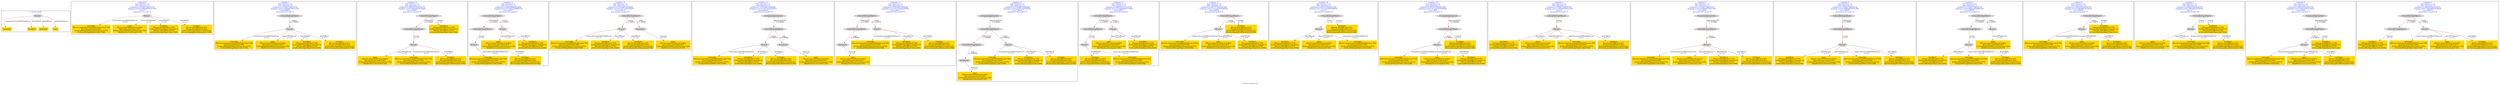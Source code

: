 digraph n0 {
fontcolor="blue"
remincross="true"
label="s03-ima-artists.xml"
subgraph cluster_0 {
label="1-correct model"
n2[style="filled",color="white",fillcolor="lightgray",label="Person1"];
n3[shape="plaintext",style="filled",fillcolor="gold",label="nationality"];
n4[shape="plaintext",style="filled",fillcolor="gold",label="birthDate"];
n5[shape="plaintext",style="filled",fillcolor="gold",label="deathDate"];
n6[shape="plaintext",style="filled",fillcolor="gold",label="name"];
}
subgraph cluster_1 {
label="candidate 0\nlink coherence:1.0\nnode coherence:1.0\nconfidence:0.5105017386535702\nmapping score:0.6285005795511901\ncost:4.0\n-precision:1.0-recall:1.0"
n8[style="filled",color="white",fillcolor="lightgray",label="Person1"];
n9[shape="plaintext",style="filled",fillcolor="gold",label="nationality\n[Person,countryAssociatedWithThePerson,0.785]\n[Concept,prefLabel,0.095]\n[CulturalHeritageObject,provenance,0.073]\n[CulturalHeritageObject,title,0.048]"];
n10[shape="plaintext",style="filled",fillcolor="gold",label="name\n[Person,nameOfThePerson,0.442]\n[Document,classLink,0.297]\n[CulturalHeritageObject,provenance,0.156]\n[WebResource,classLink,0.105]"];
n11[shape="plaintext",style="filled",fillcolor="gold",label="deathDate\n[Person,dateOfDeath,0.379]\n[CulturalHeritageObject,created,0.3]\n[Person,dateOfBirth,0.272]\n[CulturalHeritageObject,title,0.049]"];
n12[shape="plaintext",style="filled",fillcolor="gold",label="birthDate\n[Person,dateOfBirth,0.437]\n[Person,dateOfDeath,0.267]\n[CulturalHeritageObject,created,0.25]\n[Person,biographicalInformation,0.046]"];
}
subgraph cluster_2 {
label="candidate 1\nlink coherence:1.0\nnode coherence:1.0\nconfidence:0.5105017386535702\nmapping score:0.6285005795511901\ncost:4.99978\n-precision:0.8-recall:1.0"
n14[style="filled",color="white",fillcolor="lightgray",label="CulturalHeritageObject1"];
n15[style="filled",color="white",fillcolor="lightgray",label="Person1"];
n16[shape="plaintext",style="filled",fillcolor="gold",label="nationality\n[Person,countryAssociatedWithThePerson,0.785]\n[Concept,prefLabel,0.095]\n[CulturalHeritageObject,provenance,0.073]\n[CulturalHeritageObject,title,0.048]"];
n17[shape="plaintext",style="filled",fillcolor="gold",label="name\n[Person,nameOfThePerson,0.442]\n[Document,classLink,0.297]\n[CulturalHeritageObject,provenance,0.156]\n[WebResource,classLink,0.105]"];
n18[shape="plaintext",style="filled",fillcolor="gold",label="deathDate\n[Person,dateOfDeath,0.379]\n[CulturalHeritageObject,created,0.3]\n[Person,dateOfBirth,0.272]\n[CulturalHeritageObject,title,0.049]"];
n19[shape="plaintext",style="filled",fillcolor="gold",label="birthDate\n[Person,dateOfBirth,0.437]\n[Person,dateOfDeath,0.267]\n[CulturalHeritageObject,created,0.25]\n[Person,biographicalInformation,0.046]"];
}
subgraph cluster_3 {
label="candidate 10\nlink coherence:1.0\nnode coherence:1.0\nconfidence:0.49091972418524793\nmapping score:0.580306574728416\ncost:5.99997\n-precision:0.5-recall:0.75"
n21[style="filled",color="white",fillcolor="lightgray",label="CulturalHeritageObject1"];
n22[style="filled",color="white",fillcolor="lightgray",label="CulturalHeritageObject2"];
n23[style="filled",color="white",fillcolor="lightgray",label="Person2"];
n24[shape="plaintext",style="filled",fillcolor="gold",label="name\n[Person,nameOfThePerson,0.442]\n[Document,classLink,0.297]\n[CulturalHeritageObject,provenance,0.156]\n[WebResource,classLink,0.105]"];
n25[shape="plaintext",style="filled",fillcolor="gold",label="nationality\n[Person,countryAssociatedWithThePerson,0.785]\n[Concept,prefLabel,0.095]\n[CulturalHeritageObject,provenance,0.073]\n[CulturalHeritageObject,title,0.048]"];
n26[shape="plaintext",style="filled",fillcolor="gold",label="birthDate\n[Person,dateOfBirth,0.437]\n[Person,dateOfDeath,0.267]\n[CulturalHeritageObject,created,0.25]\n[Person,biographicalInformation,0.046]"];
n27[shape="plaintext",style="filled",fillcolor="gold",label="deathDate\n[Person,dateOfDeath,0.379]\n[CulturalHeritageObject,created,0.3]\n[Person,dateOfBirth,0.272]\n[CulturalHeritageObject,title,0.049]"];
}
subgraph cluster_4 {
label="candidate 11\nlink coherence:1.0\nnode coherence:1.0\nconfidence:0.48397398684823856\nmapping score:0.5779913289494129\ncost:6.99975\n-precision:0.29-recall:0.5"
n29[style="filled",color="white",fillcolor="lightgray",label="CulturalHeritageObject1"];
n30[style="filled",color="white",fillcolor="lightgray",label="CulturalHeritageObject2"];
n31[style="filled",color="white",fillcolor="lightgray",label="Person1"];
n32[style="filled",color="white",fillcolor="lightgray",label="Person2"];
n33[shape="plaintext",style="filled",fillcolor="gold",label="nationality\n[Person,countryAssociatedWithThePerson,0.785]\n[Concept,prefLabel,0.095]\n[CulturalHeritageObject,provenance,0.073]\n[CulturalHeritageObject,title,0.048]"];
n34[shape="plaintext",style="filled",fillcolor="gold",label="name\n[Person,nameOfThePerson,0.442]\n[Document,classLink,0.297]\n[CulturalHeritageObject,provenance,0.156]\n[WebResource,classLink,0.105]"];
n35[shape="plaintext",style="filled",fillcolor="gold",label="birthDate\n[Person,dateOfBirth,0.437]\n[Person,dateOfDeath,0.267]\n[CulturalHeritageObject,created,0.25]\n[Person,biographicalInformation,0.046]"];
n36[shape="plaintext",style="filled",fillcolor="gold",label="deathDate\n[Person,dateOfDeath,0.379]\n[CulturalHeritageObject,created,0.3]\n[Person,dateOfBirth,0.272]\n[CulturalHeritageObject,title,0.049]"];
}
subgraph cluster_5 {
label="candidate 12\nlink coherence:1.0\nnode coherence:1.0\nconfidence:0.4743166755086648\nmapping score:0.574772225169555\ncost:5.99974\n-precision:0.5-recall:0.75"
n38[style="filled",color="white",fillcolor="lightgray",label="CulturalHeritageObject1"];
n39[style="filled",color="white",fillcolor="lightgray",label="Person1"];
n40[style="filled",color="white",fillcolor="lightgray",label="Document1"];
n41[shape="plaintext",style="filled",fillcolor="gold",label="nationality\n[Person,countryAssociatedWithThePerson,0.785]\n[Concept,prefLabel,0.095]\n[CulturalHeritageObject,provenance,0.073]\n[CulturalHeritageObject,title,0.048]"];
n42[shape="plaintext",style="filled",fillcolor="gold",label="name\n[Person,nameOfThePerson,0.442]\n[Document,classLink,0.297]\n[CulturalHeritageObject,provenance,0.156]\n[WebResource,classLink,0.105]"];
n43[shape="plaintext",style="filled",fillcolor="gold",label="deathDate\n[Person,dateOfDeath,0.379]\n[CulturalHeritageObject,created,0.3]\n[Person,dateOfBirth,0.272]\n[CulturalHeritageObject,title,0.049]"];
n44[shape="plaintext",style="filled",fillcolor="gold",label="birthDate\n[Person,dateOfBirth,0.437]\n[Person,dateOfDeath,0.267]\n[CulturalHeritageObject,created,0.25]\n[Person,biographicalInformation,0.046]"];
}
subgraph cluster_6 {
label="candidate 13\nlink coherence:1.0\nnode coherence:1.0\nconfidence:0.4743166755086648\nmapping score:0.574772225169555\ncost:6.99956\n-precision:0.43-recall:0.75"
n46[style="filled",color="white",fillcolor="lightgray",label="CulturalHeritageObject1"];
n47[style="filled",color="white",fillcolor="lightgray",label="Person1"];
n48[style="filled",color="white",fillcolor="lightgray",label="Document1"];
n49[style="filled",color="white",fillcolor="lightgray",label="EuropeanaAggregation1"];
n50[shape="plaintext",style="filled",fillcolor="gold",label="nationality\n[Person,countryAssociatedWithThePerson,0.785]\n[Concept,prefLabel,0.095]\n[CulturalHeritageObject,provenance,0.073]\n[CulturalHeritageObject,title,0.048]"];
n51[shape="plaintext",style="filled",fillcolor="gold",label="name\n[Person,nameOfThePerson,0.442]\n[Document,classLink,0.297]\n[CulturalHeritageObject,provenance,0.156]\n[WebResource,classLink,0.105]"];
n52[shape="plaintext",style="filled",fillcolor="gold",label="deathDate\n[Person,dateOfDeath,0.379]\n[CulturalHeritageObject,created,0.3]\n[Person,dateOfBirth,0.272]\n[CulturalHeritageObject,title,0.049]"];
n53[shape="plaintext",style="filled",fillcolor="gold",label="birthDate\n[Person,dateOfBirth,0.437]\n[Person,dateOfDeath,0.267]\n[CulturalHeritageObject,created,0.25]\n[Person,biographicalInformation,0.046]"];
}
subgraph cluster_7 {
label="candidate 14\nlink coherence:1.0\nnode coherence:1.0\nconfidence:0.4743166755086648\nmapping score:0.574772225169555\ncost:6.99974\n-precision:0.43-recall:0.75"
n55[style="filled",color="white",fillcolor="lightgray",label="CulturalHeritageObject1"];
n56[style="filled",color="white",fillcolor="lightgray",label="CulturalHeritageObject2"];
n57[style="filled",color="white",fillcolor="lightgray",label="Person1"];
n58[style="filled",color="white",fillcolor="lightgray",label="Document2"];
n59[shape="plaintext",style="filled",fillcolor="gold",label="name\n[Person,nameOfThePerson,0.442]\n[Document,classLink,0.297]\n[CulturalHeritageObject,provenance,0.156]\n[WebResource,classLink,0.105]"];
n60[shape="plaintext",style="filled",fillcolor="gold",label="nationality\n[Person,countryAssociatedWithThePerson,0.785]\n[Concept,prefLabel,0.095]\n[CulturalHeritageObject,provenance,0.073]\n[CulturalHeritageObject,title,0.048]"];
n61[shape="plaintext",style="filled",fillcolor="gold",label="deathDate\n[Person,dateOfDeath,0.379]\n[CulturalHeritageObject,created,0.3]\n[Person,dateOfBirth,0.272]\n[CulturalHeritageObject,title,0.049]"];
n62[shape="plaintext",style="filled",fillcolor="gold",label="birthDate\n[Person,dateOfBirth,0.437]\n[Person,dateOfDeath,0.267]\n[CulturalHeritageObject,created,0.25]\n[Person,biographicalInformation,0.046]"];
}
subgraph cluster_8 {
label="candidate 15\nlink coherence:1.0\nnode coherence:1.0\nconfidence:0.4743166755086648\nmapping score:0.574772225169555\ncost:7.99956\n-precision:0.38-recall:0.75"
n64[style="filled",color="white",fillcolor="lightgray",label="CulturalHeritageObject1"];
n65[style="filled",color="white",fillcolor="lightgray",label="CulturalHeritageObject2"];
n66[style="filled",color="white",fillcolor="lightgray",label="Person1"];
n67[style="filled",color="white",fillcolor="lightgray",label="Document2"];
n68[style="filled",color="white",fillcolor="lightgray",label="EuropeanaAggregation1"];
n69[shape="plaintext",style="filled",fillcolor="gold",label="name\n[Person,nameOfThePerson,0.442]\n[Document,classLink,0.297]\n[CulturalHeritageObject,provenance,0.156]\n[WebResource,classLink,0.105]"];
n70[shape="plaintext",style="filled",fillcolor="gold",label="nationality\n[Person,countryAssociatedWithThePerson,0.785]\n[Concept,prefLabel,0.095]\n[CulturalHeritageObject,provenance,0.073]\n[CulturalHeritageObject,title,0.048]"];
n71[shape="plaintext",style="filled",fillcolor="gold",label="deathDate\n[Person,dateOfDeath,0.379]\n[CulturalHeritageObject,created,0.3]\n[Person,dateOfBirth,0.272]\n[CulturalHeritageObject,title,0.049]"];
n72[shape="plaintext",style="filled",fillcolor="gold",label="birthDate\n[Person,dateOfBirth,0.437]\n[Person,dateOfDeath,0.267]\n[CulturalHeritageObject,created,0.25]\n[Person,biographicalInformation,0.046]"];
}
subgraph cluster_9 {
label="candidate 16\nlink coherence:1.0\nnode coherence:1.0\nconfidence:0.46807613433119794\nmapping score:0.5726920447770659\ncost:6.99975\n-precision:0.29-recall:0.5"
n74[style="filled",color="white",fillcolor="lightgray",label="CulturalHeritageObject1"];
n75[style="filled",color="white",fillcolor="lightgray",label="CulturalHeritageObject2"];
n76[style="filled",color="white",fillcolor="lightgray",label="Person1"];
n77[style="filled",color="white",fillcolor="lightgray",label="Person2"];
n78[shape="plaintext",style="filled",fillcolor="gold",label="birthDate\n[Person,dateOfBirth,0.437]\n[Person,dateOfDeath,0.267]\n[CulturalHeritageObject,created,0.25]\n[Person,biographicalInformation,0.046]"];
n79[shape="plaintext",style="filled",fillcolor="gold",label="nationality\n[Person,countryAssociatedWithThePerson,0.785]\n[Concept,prefLabel,0.095]\n[CulturalHeritageObject,provenance,0.073]\n[CulturalHeritageObject,title,0.048]"];
n80[shape="plaintext",style="filled",fillcolor="gold",label="name\n[Person,nameOfThePerson,0.442]\n[Document,classLink,0.297]\n[CulturalHeritageObject,provenance,0.156]\n[WebResource,classLink,0.105]"];
n81[shape="plaintext",style="filled",fillcolor="gold",label="deathDate\n[Person,dateOfDeath,0.379]\n[CulturalHeritageObject,created,0.3]\n[Person,dateOfBirth,0.272]\n[CulturalHeritageObject,title,0.049]"];
}
subgraph cluster_10 {
label="candidate 17\nlink coherence:1.0\nnode coherence:1.0\nconfidence:0.46375719381007685\nmapping score:0.5712523979366922\ncost:4.99978\n-precision:0.6-recall:0.75"
n83[style="filled",color="white",fillcolor="lightgray",label="CulturalHeritageObject1"];
n84[style="filled",color="white",fillcolor="lightgray",label="Person1"];
n85[shape="plaintext",style="filled",fillcolor="gold",label="nationality\n[Person,countryAssociatedWithThePerson,0.785]\n[Concept,prefLabel,0.095]\n[CulturalHeritageObject,provenance,0.073]\n[CulturalHeritageObject,title,0.048]"];
n86[shape="plaintext",style="filled",fillcolor="gold",label="name\n[Person,nameOfThePerson,0.442]\n[Document,classLink,0.297]\n[CulturalHeritageObject,provenance,0.156]\n[WebResource,classLink,0.105]"];
n87[shape="plaintext",style="filled",fillcolor="gold",label="deathDate\n[Person,dateOfDeath,0.379]\n[CulturalHeritageObject,created,0.3]\n[Person,dateOfBirth,0.272]\n[CulturalHeritageObject,title,0.049]"];
n88[shape="plaintext",style="filled",fillcolor="gold",label="birthDate\n[Person,dateOfBirth,0.437]\n[Person,dateOfDeath,0.267]\n[CulturalHeritageObject,created,0.25]\n[Person,biographicalInformation,0.046]"];
}
subgraph cluster_11 {
label="candidate 18\nlink coherence:1.0\nnode coherence:1.0\nconfidence:0.46375719381007685\nmapping score:0.5712523979366922\ncost:5.0\n-precision:0.6-recall:0.75"
n90[style="filled",color="white",fillcolor="lightgray",label="CulturalHeritageObject2"];
n91[style="filled",color="white",fillcolor="lightgray",label="Person2"];
n92[shape="plaintext",style="filled",fillcolor="gold",label="deathDate\n[Person,dateOfDeath,0.379]\n[CulturalHeritageObject,created,0.3]\n[Person,dateOfBirth,0.272]\n[CulturalHeritageObject,title,0.049]"];
n93[shape="plaintext",style="filled",fillcolor="gold",label="name\n[Person,nameOfThePerson,0.442]\n[Document,classLink,0.297]\n[CulturalHeritageObject,provenance,0.156]\n[WebResource,classLink,0.105]"];
n94[shape="plaintext",style="filled",fillcolor="gold",label="nationality\n[Person,countryAssociatedWithThePerson,0.785]\n[Concept,prefLabel,0.095]\n[CulturalHeritageObject,provenance,0.073]\n[CulturalHeritageObject,title,0.048]"];
n95[shape="plaintext",style="filled",fillcolor="gold",label="birthDate\n[Person,dateOfBirth,0.437]\n[Person,dateOfDeath,0.267]\n[CulturalHeritageObject,created,0.25]\n[Person,biographicalInformation,0.046]"];
}
subgraph cluster_12 {
label="candidate 19\nlink coherence:1.0\nnode coherence:1.0\nconfidence:0.46375719381007685\nmapping score:0.5712523979366922\ncost:5.9996\n-precision:0.5-recall:0.75"
n97[style="filled",color="white",fillcolor="lightgray",label="CulturalHeritageObject1"];
n98[style="filled",color="white",fillcolor="lightgray",label="Person1"];
n99[style="filled",color="white",fillcolor="lightgray",label="EuropeanaAggregation1"];
n100[shape="plaintext",style="filled",fillcolor="gold",label="nationality\n[Person,countryAssociatedWithThePerson,0.785]\n[Concept,prefLabel,0.095]\n[CulturalHeritageObject,provenance,0.073]\n[CulturalHeritageObject,title,0.048]"];
n101[shape="plaintext",style="filled",fillcolor="gold",label="name\n[Person,nameOfThePerson,0.442]\n[Document,classLink,0.297]\n[CulturalHeritageObject,provenance,0.156]\n[WebResource,classLink,0.105]"];
n102[shape="plaintext",style="filled",fillcolor="gold",label="deathDate\n[Person,dateOfDeath,0.379]\n[CulturalHeritageObject,created,0.3]\n[Person,dateOfBirth,0.272]\n[CulturalHeritageObject,title,0.049]"];
n103[shape="plaintext",style="filled",fillcolor="gold",label="birthDate\n[Person,dateOfBirth,0.437]\n[Person,dateOfDeath,0.267]\n[CulturalHeritageObject,created,0.25]\n[Person,biographicalInformation,0.046]"];
}
subgraph cluster_13 {
label="candidate 2\nlink coherence:1.0\nnode coherence:1.0\nconfidence:0.5105017386535702\nmapping score:0.6285005795511901\ncost:5.0\n-precision:0.8-recall:1.0"
n105[style="filled",color="white",fillcolor="lightgray",label="CulturalHeritageObject2"];
n106[style="filled",color="white",fillcolor="lightgray",label="Person2"];
n107[shape="plaintext",style="filled",fillcolor="gold",label="deathDate\n[Person,dateOfDeath,0.379]\n[CulturalHeritageObject,created,0.3]\n[Person,dateOfBirth,0.272]\n[CulturalHeritageObject,title,0.049]"];
n108[shape="plaintext",style="filled",fillcolor="gold",label="name\n[Person,nameOfThePerson,0.442]\n[Document,classLink,0.297]\n[CulturalHeritageObject,provenance,0.156]\n[WebResource,classLink,0.105]"];
n109[shape="plaintext",style="filled",fillcolor="gold",label="nationality\n[Person,countryAssociatedWithThePerson,0.785]\n[Concept,prefLabel,0.095]\n[CulturalHeritageObject,provenance,0.073]\n[CulturalHeritageObject,title,0.048]"];
n110[shape="plaintext",style="filled",fillcolor="gold",label="birthDate\n[Person,dateOfBirth,0.437]\n[Person,dateOfDeath,0.267]\n[CulturalHeritageObject,created,0.25]\n[Person,biographicalInformation,0.046]"];
}
subgraph cluster_14 {
label="candidate 3\nlink coherence:1.0\nnode coherence:1.0\nconfidence:0.5105017386535702\nmapping score:0.6285005795511901\ncost:5.9996\n-precision:0.67-recall:1.0"
n112[style="filled",color="white",fillcolor="lightgray",label="CulturalHeritageObject1"];
n113[style="filled",color="white",fillcolor="lightgray",label="Person1"];
n114[style="filled",color="white",fillcolor="lightgray",label="EuropeanaAggregation1"];
n115[shape="plaintext",style="filled",fillcolor="gold",label="nationality\n[Person,countryAssociatedWithThePerson,0.785]\n[Concept,prefLabel,0.095]\n[CulturalHeritageObject,provenance,0.073]\n[CulturalHeritageObject,title,0.048]"];
n116[shape="plaintext",style="filled",fillcolor="gold",label="name\n[Person,nameOfThePerson,0.442]\n[Document,classLink,0.297]\n[CulturalHeritageObject,provenance,0.156]\n[WebResource,classLink,0.105]"];
n117[shape="plaintext",style="filled",fillcolor="gold",label="deathDate\n[Person,dateOfDeath,0.379]\n[CulturalHeritageObject,created,0.3]\n[Person,dateOfBirth,0.272]\n[CulturalHeritageObject,title,0.049]"];
n118[shape="plaintext",style="filled",fillcolor="gold",label="birthDate\n[Person,dateOfBirth,0.437]\n[Person,dateOfDeath,0.267]\n[CulturalHeritageObject,created,0.25]\n[Person,biographicalInformation,0.046]"];
}
subgraph cluster_15 {
label="candidate 4\nlink coherence:1.0\nnode coherence:1.0\nconfidence:0.5105017386535702\nmapping score:0.6285005795511901\ncost:5.99997\n-precision:0.67-recall:1.0"
n120[style="filled",color="white",fillcolor="lightgray",label="CulturalHeritageObject1"];
n121[style="filled",color="white",fillcolor="lightgray",label="CulturalHeritageObject2"];
n122[style="filled",color="white",fillcolor="lightgray",label="Person2"];
n123[shape="plaintext",style="filled",fillcolor="gold",label="deathDate\n[Person,dateOfDeath,0.379]\n[CulturalHeritageObject,created,0.3]\n[Person,dateOfBirth,0.272]\n[CulturalHeritageObject,title,0.049]"];
n124[shape="plaintext",style="filled",fillcolor="gold",label="name\n[Person,nameOfThePerson,0.442]\n[Document,classLink,0.297]\n[CulturalHeritageObject,provenance,0.156]\n[WebResource,classLink,0.105]"];
n125[shape="plaintext",style="filled",fillcolor="gold",label="nationality\n[Person,countryAssociatedWithThePerson,0.785]\n[Concept,prefLabel,0.095]\n[CulturalHeritageObject,provenance,0.073]\n[CulturalHeritageObject,title,0.048]"];
n126[shape="plaintext",style="filled",fillcolor="gold",label="birthDate\n[Person,dateOfBirth,0.437]\n[Person,dateOfDeath,0.267]\n[CulturalHeritageObject,created,0.25]\n[Person,biographicalInformation,0.046]"];
}
subgraph cluster_16 {
label="candidate 5\nlink coherence:1.0\nnode coherence:1.0\nconfidence:0.5105017386535702\nmapping score:0.5868339128845234\ncost:6.99975\n-precision:0.43-recall:0.75"
n128[style="filled",color="white",fillcolor="lightgray",label="CulturalHeritageObject1"];
n129[style="filled",color="white",fillcolor="lightgray",label="CulturalHeritageObject2"];
n130[style="filled",color="white",fillcolor="lightgray",label="Person1"];
n131[style="filled",color="white",fillcolor="lightgray",label="Person2"];
n132[shape="plaintext",style="filled",fillcolor="gold",label="deathDate\n[Person,dateOfDeath,0.379]\n[CulturalHeritageObject,created,0.3]\n[Person,dateOfBirth,0.272]\n[CulturalHeritageObject,title,0.049]"];
n133[shape="plaintext",style="filled",fillcolor="gold",label="nationality\n[Person,countryAssociatedWithThePerson,0.785]\n[Concept,prefLabel,0.095]\n[CulturalHeritageObject,provenance,0.073]\n[CulturalHeritageObject,title,0.048]"];
n134[shape="plaintext",style="filled",fillcolor="gold",label="name\n[Person,nameOfThePerson,0.442]\n[Document,classLink,0.297]\n[CulturalHeritageObject,provenance,0.156]\n[WebResource,classLink,0.105]"];
n135[shape="plaintext",style="filled",fillcolor="gold",label="birthDate\n[Person,dateOfBirth,0.437]\n[Person,dateOfDeath,0.267]\n[CulturalHeritageObject,created,0.25]\n[Person,biographicalInformation,0.046]"];
}
subgraph cluster_17 {
label="candidate 6\nlink coherence:1.0\nnode coherence:1.0\nconfidence:0.49091972418524793\nmapping score:0.580306574728416\ncost:4.99978\n-precision:0.6-recall:0.75"
n137[style="filled",color="white",fillcolor="lightgray",label="CulturalHeritageObject1"];
n138[style="filled",color="white",fillcolor="lightgray",label="Person1"];
n139[shape="plaintext",style="filled",fillcolor="gold",label="nationality\n[Person,countryAssociatedWithThePerson,0.785]\n[Concept,prefLabel,0.095]\n[CulturalHeritageObject,provenance,0.073]\n[CulturalHeritageObject,title,0.048]"];
n140[shape="plaintext",style="filled",fillcolor="gold",label="name\n[Person,nameOfThePerson,0.442]\n[Document,classLink,0.297]\n[CulturalHeritageObject,provenance,0.156]\n[WebResource,classLink,0.105]"];
n141[shape="plaintext",style="filled",fillcolor="gold",label="deathDate\n[Person,dateOfDeath,0.379]\n[CulturalHeritageObject,created,0.3]\n[Person,dateOfBirth,0.272]\n[CulturalHeritageObject,title,0.049]"];
n142[shape="plaintext",style="filled",fillcolor="gold",label="birthDate\n[Person,dateOfBirth,0.437]\n[Person,dateOfDeath,0.267]\n[CulturalHeritageObject,created,0.25]\n[Person,biographicalInformation,0.046]"];
}
subgraph cluster_18 {
label="candidate 7\nlink coherence:1.0\nnode coherence:1.0\nconfidence:0.49091972418524793\nmapping score:0.580306574728416\ncost:5.0\n-precision:0.6-recall:0.75"
n144[style="filled",color="white",fillcolor="lightgray",label="CulturalHeritageObject2"];
n145[style="filled",color="white",fillcolor="lightgray",label="Person2"];
n146[shape="plaintext",style="filled",fillcolor="gold",label="name\n[Person,nameOfThePerson,0.442]\n[Document,classLink,0.297]\n[CulturalHeritageObject,provenance,0.156]\n[WebResource,classLink,0.105]"];
n147[shape="plaintext",style="filled",fillcolor="gold",label="nationality\n[Person,countryAssociatedWithThePerson,0.785]\n[Concept,prefLabel,0.095]\n[CulturalHeritageObject,provenance,0.073]\n[CulturalHeritageObject,title,0.048]"];
n148[shape="plaintext",style="filled",fillcolor="gold",label="deathDate\n[Person,dateOfDeath,0.379]\n[CulturalHeritageObject,created,0.3]\n[Person,dateOfBirth,0.272]\n[CulturalHeritageObject,title,0.049]"];
n149[shape="plaintext",style="filled",fillcolor="gold",label="birthDate\n[Person,dateOfBirth,0.437]\n[Person,dateOfDeath,0.267]\n[CulturalHeritageObject,created,0.25]\n[Person,biographicalInformation,0.046]"];
}
subgraph cluster_19 {
label="candidate 8\nlink coherence:1.0\nnode coherence:1.0\nconfidence:0.49091972418524793\nmapping score:0.580306574728416\ncost:5.9996\n-precision:0.5-recall:0.75"
n151[style="filled",color="white",fillcolor="lightgray",label="CulturalHeritageObject1"];
n152[style="filled",color="white",fillcolor="lightgray",label="Person1"];
n153[style="filled",color="white",fillcolor="lightgray",label="EuropeanaAggregation1"];
n154[shape="plaintext",style="filled",fillcolor="gold",label="nationality\n[Person,countryAssociatedWithThePerson,0.785]\n[Concept,prefLabel,0.095]\n[CulturalHeritageObject,provenance,0.073]\n[CulturalHeritageObject,title,0.048]"];
n155[shape="plaintext",style="filled",fillcolor="gold",label="name\n[Person,nameOfThePerson,0.442]\n[Document,classLink,0.297]\n[CulturalHeritageObject,provenance,0.156]\n[WebResource,classLink,0.105]"];
n156[shape="plaintext",style="filled",fillcolor="gold",label="deathDate\n[Person,dateOfDeath,0.379]\n[CulturalHeritageObject,created,0.3]\n[Person,dateOfBirth,0.272]\n[CulturalHeritageObject,title,0.049]"];
n157[shape="plaintext",style="filled",fillcolor="gold",label="birthDate\n[Person,dateOfBirth,0.437]\n[Person,dateOfDeath,0.267]\n[CulturalHeritageObject,created,0.25]\n[Person,biographicalInformation,0.046]"];
}
subgraph cluster_20 {
label="candidate 9\nlink coherence:1.0\nnode coherence:1.0\nconfidence:0.49091972418524793\nmapping score:0.580306574728416\ncost:5.99975\n-precision:0.5-recall:0.75"
n159[style="filled",color="white",fillcolor="lightgray",label="CulturalHeritageObject1"];
n160[style="filled",color="white",fillcolor="lightgray",label="CulturalHeritageObject2"];
n161[style="filled",color="white",fillcolor="lightgray",label="Person1"];
n162[shape="plaintext",style="filled",fillcolor="gold",label="nationality\n[Person,countryAssociatedWithThePerson,0.785]\n[Concept,prefLabel,0.095]\n[CulturalHeritageObject,provenance,0.073]\n[CulturalHeritageObject,title,0.048]"];
n163[shape="plaintext",style="filled",fillcolor="gold",label="name\n[Person,nameOfThePerson,0.442]\n[Document,classLink,0.297]\n[CulturalHeritageObject,provenance,0.156]\n[WebResource,classLink,0.105]"];
n164[shape="plaintext",style="filled",fillcolor="gold",label="deathDate\n[Person,dateOfDeath,0.379]\n[CulturalHeritageObject,created,0.3]\n[Person,dateOfBirth,0.272]\n[CulturalHeritageObject,title,0.049]"];
n165[shape="plaintext",style="filled",fillcolor="gold",label="birthDate\n[Person,dateOfBirth,0.437]\n[Person,dateOfDeath,0.267]\n[CulturalHeritageObject,created,0.25]\n[Person,biographicalInformation,0.046]"];
}
n2 -> n3[color="brown",fontcolor="black",label="countryAssociatedWithThePerson"]
n2 -> n4[color="brown",fontcolor="black",label="dateOfBirth"]
n2 -> n5[color="brown",fontcolor="black",label="dateOfDeath"]
n2 -> n6[color="brown",fontcolor="black",label="nameOfThePerson"]
n8 -> n9[color="brown",fontcolor="black",label="countryAssociatedWithThePerson\nw=1.0"]
n8 -> n10[color="brown",fontcolor="black",label="nameOfThePerson\nw=1.0"]
n8 -> n11[color="brown",fontcolor="black",label="dateOfDeath\nw=1.0"]
n8 -> n12[color="brown",fontcolor="black",label="dateOfBirth\nw=1.0"]
n14 -> n15[color="brown",fontcolor="black",label="creator\nw=0.99978"]
n15 -> n16[color="brown",fontcolor="black",label="countryAssociatedWithThePerson\nw=1.0"]
n15 -> n17[color="brown",fontcolor="black",label="nameOfThePerson\nw=1.0"]
n15 -> n18[color="brown",fontcolor="black",label="dateOfDeath\nw=1.0"]
n15 -> n19[color="brown",fontcolor="black",label="dateOfBirth\nw=1.0"]
n21 -> n22[color="brown",fontcolor="black",label="isRelatedTo\nw=0.99997"]
n22 -> n23[color="brown",fontcolor="black",label="creator\nw=1.0"]
n23 -> n24[color="brown",fontcolor="black",label="nameOfThePerson\nw=1.0"]
n23 -> n25[color="brown",fontcolor="black",label="countryAssociatedWithThePerson\nw=1.0"]
n23 -> n26[color="brown",fontcolor="black",label="dateOfBirth\nw=1.0"]
n21 -> n27[color="brown",fontcolor="black",label="created\nw=1.0"]
n29 -> n30[color="brown",fontcolor="black",label="isRelatedTo\nw=0.99997"]
n29 -> n31[color="brown",fontcolor="black",label="creator\nw=0.99978"]
n30 -> n32[color="brown",fontcolor="black",label="creator\nw=1.0"]
n32 -> n33[color="brown",fontcolor="black",label="countryAssociatedWithThePerson\nw=1.0"]
n31 -> n34[color="brown",fontcolor="black",label="nameOfThePerson\nw=1.0"]
n32 -> n35[color="brown",fontcolor="black",label="dateOfBirth\nw=1.0"]
n31 -> n36[color="brown",fontcolor="black",label="dateOfBirth\nw=1.0"]
n38 -> n39[color="brown",fontcolor="black",label="creator\nw=0.99978"]
n38 -> n40[color="brown",fontcolor="black",label="page\nw=0.99996"]
n39 -> n41[color="brown",fontcolor="black",label="countryAssociatedWithThePerson\nw=1.0"]
n40 -> n42[color="brown",fontcolor="black",label="classLink\nw=1.0"]
n39 -> n43[color="brown",fontcolor="black",label="dateOfDeath\nw=1.0"]
n39 -> n44[color="brown",fontcolor="black",label="dateOfBirth\nw=1.0"]
n46 -> n47[color="brown",fontcolor="black",label="creator\nw=0.99978"]
n46 -> n48[color="brown",fontcolor="black",label="page\nw=0.99996"]
n49 -> n46[color="brown",fontcolor="black",label="aggregatedCHO\nw=0.99982"]
n47 -> n50[color="brown",fontcolor="black",label="countryAssociatedWithThePerson\nw=1.0"]
n48 -> n51[color="brown",fontcolor="black",label="classLink\nw=1.0"]
n47 -> n52[color="brown",fontcolor="black",label="dateOfDeath\nw=1.0"]
n47 -> n53[color="brown",fontcolor="black",label="dateOfBirth\nw=1.0"]
n55 -> n56[color="brown",fontcolor="black",label="isRelatedTo\nw=0.99997"]
n55 -> n57[color="brown",fontcolor="black",label="creator\nw=0.99978"]
n56 -> n58[color="brown",fontcolor="black",label="page\nw=0.99999"]
n58 -> n59[color="brown",fontcolor="black",label="classLink\nw=1.0"]
n57 -> n60[color="brown",fontcolor="black",label="countryAssociatedWithThePerson\nw=1.0"]
n57 -> n61[color="brown",fontcolor="black",label="dateOfDeath\nw=1.0"]
n57 -> n62[color="brown",fontcolor="black",label="dateOfBirth\nw=1.0"]
n64 -> n65[color="brown",fontcolor="black",label="isRelatedTo\nw=0.99997"]
n64 -> n66[color="brown",fontcolor="black",label="creator\nw=0.99978"]
n65 -> n67[color="brown",fontcolor="black",label="page\nw=0.99999"]
n68 -> n64[color="brown",fontcolor="black",label="aggregatedCHO\nw=0.99982"]
n67 -> n69[color="brown",fontcolor="black",label="classLink\nw=1.0"]
n66 -> n70[color="brown",fontcolor="black",label="countryAssociatedWithThePerson\nw=1.0"]
n66 -> n71[color="brown",fontcolor="black",label="dateOfDeath\nw=1.0"]
n66 -> n72[color="brown",fontcolor="black",label="dateOfBirth\nw=1.0"]
n74 -> n75[color="brown",fontcolor="black",label="isRelatedTo\nw=0.99997"]
n74 -> n76[color="brown",fontcolor="black",label="creator\nw=0.99978"]
n75 -> n77[color="brown",fontcolor="black",label="creator\nw=1.0"]
n77 -> n78[color="brown",fontcolor="black",label="dateOfDeath\nw=1.0"]
n77 -> n79[color="brown",fontcolor="black",label="countryAssociatedWithThePerson\nw=1.0"]
n76 -> n80[color="brown",fontcolor="black",label="nameOfThePerson\nw=1.0"]
n76 -> n81[color="brown",fontcolor="black",label="dateOfDeath\nw=1.0"]
n83 -> n84[color="brown",fontcolor="black",label="creator\nw=0.99978"]
n84 -> n85[color="brown",fontcolor="black",label="countryAssociatedWithThePerson\nw=1.0"]
n84 -> n86[color="brown",fontcolor="black",label="nameOfThePerson\nw=1.0"]
n84 -> n87[color="brown",fontcolor="black",label="dateOfDeath\nw=1.0"]
n83 -> n88[color="brown",fontcolor="black",label="created\nw=1.0"]
n90 -> n91[color="brown",fontcolor="black",label="creator\nw=1.0"]
n91 -> n92[color="brown",fontcolor="black",label="dateOfDeath\nw=1.0"]
n91 -> n93[color="brown",fontcolor="black",label="nameOfThePerson\nw=1.0"]
n91 -> n94[color="brown",fontcolor="black",label="countryAssociatedWithThePerson\nw=1.0"]
n90 -> n95[color="brown",fontcolor="black",label="created\nw=1.0"]
n97 -> n98[color="brown",fontcolor="black",label="creator\nw=0.99978"]
n99 -> n97[color="brown",fontcolor="black",label="aggregatedCHO\nw=0.99982"]
n98 -> n100[color="brown",fontcolor="black",label="countryAssociatedWithThePerson\nw=1.0"]
n98 -> n101[color="brown",fontcolor="black",label="nameOfThePerson\nw=1.0"]
n98 -> n102[color="brown",fontcolor="black",label="dateOfDeath\nw=1.0"]
n97 -> n103[color="brown",fontcolor="black",label="created\nw=1.0"]
n105 -> n106[color="brown",fontcolor="black",label="creator\nw=1.0"]
n106 -> n107[color="brown",fontcolor="black",label="dateOfDeath\nw=1.0"]
n106 -> n108[color="brown",fontcolor="black",label="nameOfThePerson\nw=1.0"]
n106 -> n109[color="brown",fontcolor="black",label="countryAssociatedWithThePerson\nw=1.0"]
n106 -> n110[color="brown",fontcolor="black",label="dateOfBirth\nw=1.0"]
n112 -> n113[color="brown",fontcolor="black",label="creator\nw=0.99978"]
n114 -> n112[color="brown",fontcolor="black",label="aggregatedCHO\nw=0.99982"]
n113 -> n115[color="brown",fontcolor="black",label="countryAssociatedWithThePerson\nw=1.0"]
n113 -> n116[color="brown",fontcolor="black",label="nameOfThePerson\nw=1.0"]
n113 -> n117[color="brown",fontcolor="black",label="dateOfDeath\nw=1.0"]
n113 -> n118[color="brown",fontcolor="black",label="dateOfBirth\nw=1.0"]
n120 -> n121[color="brown",fontcolor="black",label="isRelatedTo\nw=0.99997"]
n121 -> n122[color="brown",fontcolor="black",label="creator\nw=1.0"]
n122 -> n123[color="brown",fontcolor="black",label="dateOfDeath\nw=1.0"]
n122 -> n124[color="brown",fontcolor="black",label="nameOfThePerson\nw=1.0"]
n122 -> n125[color="brown",fontcolor="black",label="countryAssociatedWithThePerson\nw=1.0"]
n122 -> n126[color="brown",fontcolor="black",label="dateOfBirth\nw=1.0"]
n128 -> n129[color="brown",fontcolor="black",label="isRelatedTo\nw=0.99997"]
n128 -> n130[color="brown",fontcolor="black",label="creator\nw=0.99978"]
n129 -> n131[color="brown",fontcolor="black",label="creator\nw=1.0"]
n131 -> n132[color="brown",fontcolor="black",label="dateOfDeath\nw=1.0"]
n131 -> n133[color="brown",fontcolor="black",label="countryAssociatedWithThePerson\nw=1.0"]
n130 -> n134[color="brown",fontcolor="black",label="nameOfThePerson\nw=1.0"]
n131 -> n135[color="brown",fontcolor="black",label="dateOfBirth\nw=1.0"]
n137 -> n138[color="brown",fontcolor="black",label="creator\nw=0.99978"]
n138 -> n139[color="brown",fontcolor="black",label="countryAssociatedWithThePerson\nw=1.0"]
n138 -> n140[color="brown",fontcolor="black",label="nameOfThePerson\nw=1.0"]
n137 -> n141[color="brown",fontcolor="black",label="created\nw=1.0"]
n138 -> n142[color="brown",fontcolor="black",label="dateOfBirth\nw=1.0"]
n144 -> n145[color="brown",fontcolor="black",label="creator\nw=1.0"]
n145 -> n146[color="brown",fontcolor="black",label="nameOfThePerson\nw=1.0"]
n145 -> n147[color="brown",fontcolor="black",label="countryAssociatedWithThePerson\nw=1.0"]
n144 -> n148[color="brown",fontcolor="black",label="created\nw=1.0"]
n145 -> n149[color="brown",fontcolor="black",label="dateOfBirth\nw=1.0"]
n151 -> n152[color="brown",fontcolor="black",label="creator\nw=0.99978"]
n153 -> n151[color="brown",fontcolor="black",label="aggregatedCHO\nw=0.99982"]
n152 -> n154[color="brown",fontcolor="black",label="countryAssociatedWithThePerson\nw=1.0"]
n152 -> n155[color="brown",fontcolor="black",label="nameOfThePerson\nw=1.0"]
n151 -> n156[color="brown",fontcolor="black",label="created\nw=1.0"]
n152 -> n157[color="brown",fontcolor="black",label="dateOfBirth\nw=1.0"]
n159 -> n160[color="brown",fontcolor="black",label="isRelatedTo\nw=0.99997"]
n159 -> n161[color="brown",fontcolor="black",label="creator\nw=0.99978"]
n161 -> n162[color="brown",fontcolor="black",label="countryAssociatedWithThePerson\nw=1.0"]
n161 -> n163[color="brown",fontcolor="black",label="nameOfThePerson\nw=1.0"]
n160 -> n164[color="brown",fontcolor="black",label="created\nw=1.0"]
n161 -> n165[color="brown",fontcolor="black",label="dateOfBirth\nw=1.0"]
}
